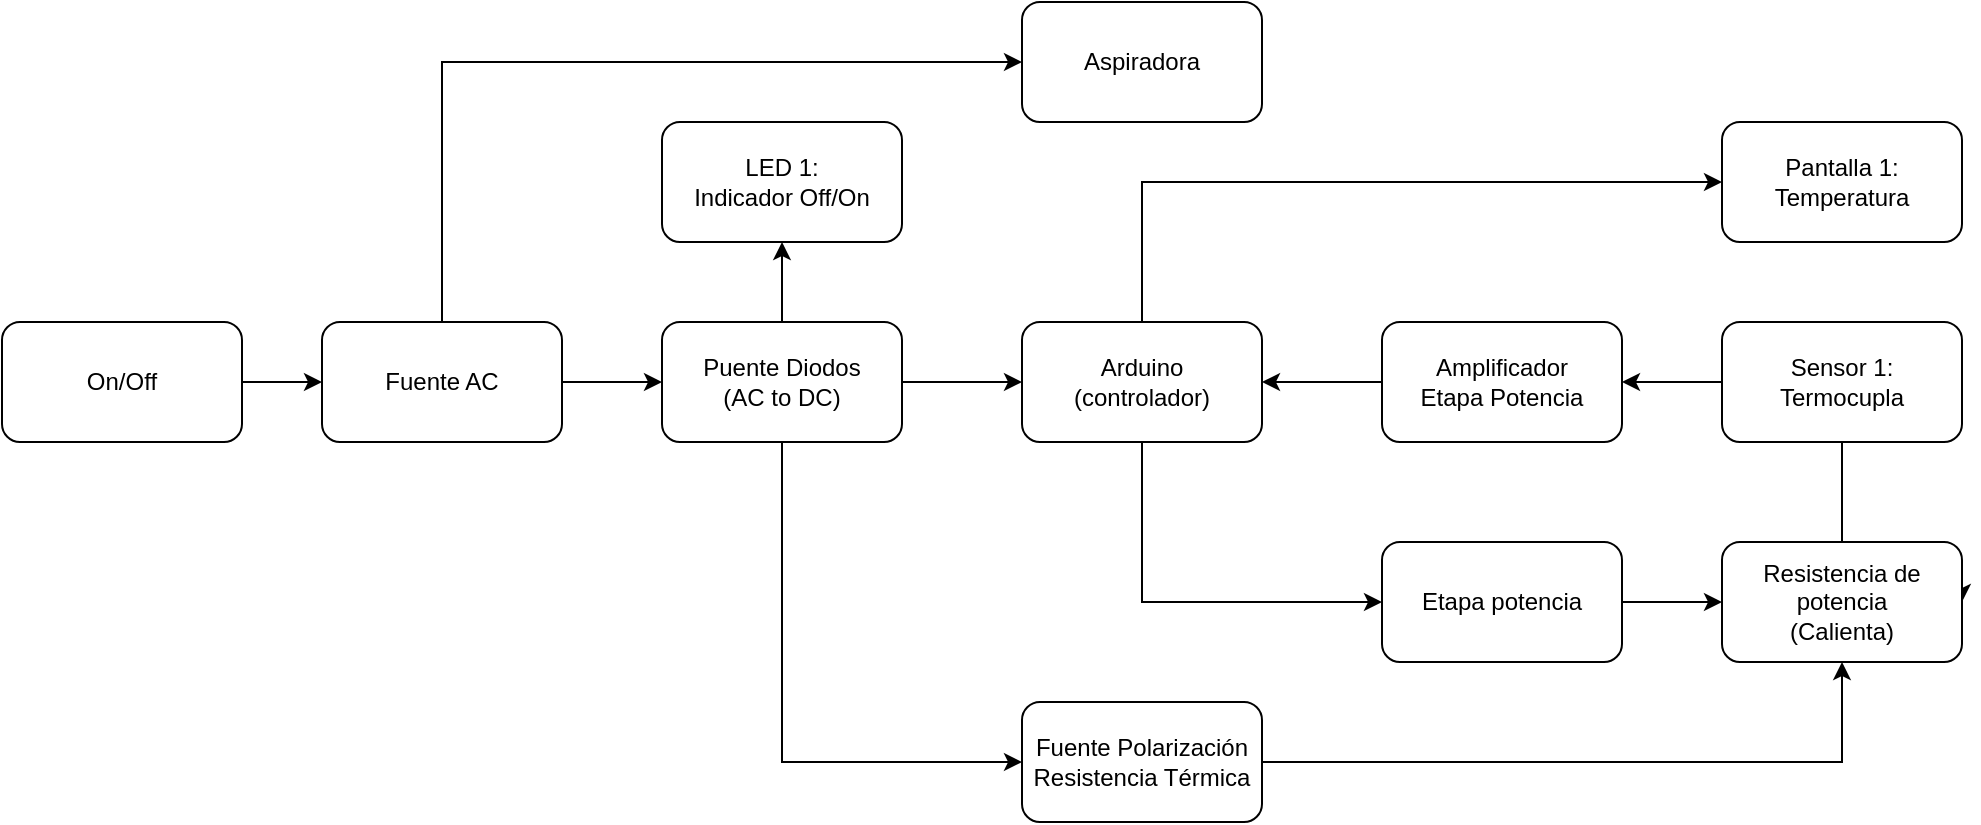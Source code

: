 <mxfile version="24.8.6">
  <diagram name="Página-1" id="yNcpjdk3RDNo13DC7Str">
    <mxGraphModel dx="1894" dy="438" grid="1" gridSize="10" guides="1" tooltips="1" connect="1" arrows="1" fold="1" page="1" pageScale="1" pageWidth="827" pageHeight="1169" math="0" shadow="0">
      <root>
        <mxCell id="0" />
        <mxCell id="1" parent="0" />
        <mxCell id="Ge8NZZEA4h7eeyGSVmn_-25" value="" style="edgeStyle=orthogonalEdgeStyle;rounded=0;orthogonalLoop=1;jettySize=auto;html=1;" edge="1" parent="1" source="Ge8NZZEA4h7eeyGSVmn_-1" target="Ge8NZZEA4h7eeyGSVmn_-16">
          <mxGeometry relative="1" as="geometry" />
        </mxCell>
        <mxCell id="Ge8NZZEA4h7eeyGSVmn_-1" value="Fuente Polarización Resistencia Térmica" style="rounded=1;whiteSpace=wrap;html=1;" vertex="1" parent="1">
          <mxGeometry x="480" y="400" width="120" height="60" as="geometry" />
        </mxCell>
        <mxCell id="Ge8NZZEA4h7eeyGSVmn_-6" style="edgeStyle=orthogonalEdgeStyle;rounded=0;orthogonalLoop=1;jettySize=auto;html=1;exitX=1;exitY=0.5;exitDx=0;exitDy=0;entryX=0;entryY=0.5;entryDx=0;entryDy=0;" edge="1" parent="1" source="Ge8NZZEA4h7eeyGSVmn_-2" target="Ge8NZZEA4h7eeyGSVmn_-3">
          <mxGeometry relative="1" as="geometry" />
        </mxCell>
        <mxCell id="Ge8NZZEA4h7eeyGSVmn_-12" style="edgeStyle=orthogonalEdgeStyle;rounded=0;orthogonalLoop=1;jettySize=auto;html=1;entryX=0;entryY=0.5;entryDx=0;entryDy=0;exitX=0.5;exitY=1;exitDx=0;exitDy=0;" edge="1" parent="1" source="Ge8NZZEA4h7eeyGSVmn_-3" target="Ge8NZZEA4h7eeyGSVmn_-1">
          <mxGeometry relative="1" as="geometry">
            <Array as="points">
              <mxPoint x="360" y="430" />
            </Array>
          </mxGeometry>
        </mxCell>
        <mxCell id="Ge8NZZEA4h7eeyGSVmn_-14" style="edgeStyle=orthogonalEdgeStyle;rounded=0;orthogonalLoop=1;jettySize=auto;html=1;entryX=0;entryY=0.5;entryDx=0;entryDy=0;" edge="1" parent="1" source="Ge8NZZEA4h7eeyGSVmn_-2" target="Ge8NZZEA4h7eeyGSVmn_-5">
          <mxGeometry relative="1" as="geometry">
            <Array as="points">
              <mxPoint x="190" y="80" />
            </Array>
          </mxGeometry>
        </mxCell>
        <mxCell id="Ge8NZZEA4h7eeyGSVmn_-2" value="Fuente AC" style="rounded=1;whiteSpace=wrap;html=1;" vertex="1" parent="1">
          <mxGeometry x="130" y="210" width="120" height="60" as="geometry" />
        </mxCell>
        <mxCell id="Ge8NZZEA4h7eeyGSVmn_-7" value="" style="edgeStyle=orthogonalEdgeStyle;rounded=0;orthogonalLoop=1;jettySize=auto;html=1;" edge="1" parent="1" source="Ge8NZZEA4h7eeyGSVmn_-3" target="Ge8NZZEA4h7eeyGSVmn_-4">
          <mxGeometry relative="1" as="geometry" />
        </mxCell>
        <mxCell id="Ge8NZZEA4h7eeyGSVmn_-30" value="" style="edgeStyle=orthogonalEdgeStyle;rounded=0;orthogonalLoop=1;jettySize=auto;html=1;" edge="1" parent="1" source="Ge8NZZEA4h7eeyGSVmn_-3" target="Ge8NZZEA4h7eeyGSVmn_-29">
          <mxGeometry relative="1" as="geometry" />
        </mxCell>
        <mxCell id="Ge8NZZEA4h7eeyGSVmn_-3" value="Puente Diodos&lt;div&gt;(AC to DC)&lt;/div&gt;" style="rounded=1;whiteSpace=wrap;html=1;" vertex="1" parent="1">
          <mxGeometry x="300" y="210" width="120" height="60" as="geometry" />
        </mxCell>
        <mxCell id="Ge8NZZEA4h7eeyGSVmn_-23" value="" style="edgeStyle=orthogonalEdgeStyle;rounded=0;orthogonalLoop=1;jettySize=auto;html=1;" edge="1" parent="1" source="Ge8NZZEA4h7eeyGSVmn_-4" target="Ge8NZZEA4h7eeyGSVmn_-22">
          <mxGeometry relative="1" as="geometry">
            <Array as="points">
              <mxPoint x="540" y="350" />
            </Array>
          </mxGeometry>
        </mxCell>
        <mxCell id="Ge8NZZEA4h7eeyGSVmn_-31" style="edgeStyle=orthogonalEdgeStyle;rounded=0;orthogonalLoop=1;jettySize=auto;html=1;entryX=0;entryY=0.5;entryDx=0;entryDy=0;" edge="1" parent="1" source="Ge8NZZEA4h7eeyGSVmn_-4" target="Ge8NZZEA4h7eeyGSVmn_-28">
          <mxGeometry relative="1" as="geometry">
            <Array as="points">
              <mxPoint x="540" y="140" />
            </Array>
          </mxGeometry>
        </mxCell>
        <mxCell id="Ge8NZZEA4h7eeyGSVmn_-4" value="Arduino&lt;div&gt;(controlador)&lt;/div&gt;" style="rounded=1;whiteSpace=wrap;html=1;" vertex="1" parent="1">
          <mxGeometry x="480" y="210" width="120" height="60" as="geometry" />
        </mxCell>
        <mxCell id="Ge8NZZEA4h7eeyGSVmn_-5" value="Aspiradora" style="rounded=1;whiteSpace=wrap;html=1;" vertex="1" parent="1">
          <mxGeometry x="480" y="50" width="120" height="60" as="geometry" />
        </mxCell>
        <mxCell id="Ge8NZZEA4h7eeyGSVmn_-18" value="" style="edgeStyle=orthogonalEdgeStyle;rounded=0;orthogonalLoop=1;jettySize=auto;html=1;" edge="1" parent="1" source="Ge8NZZEA4h7eeyGSVmn_-15" target="Ge8NZZEA4h7eeyGSVmn_-17">
          <mxGeometry relative="1" as="geometry" />
        </mxCell>
        <mxCell id="Ge8NZZEA4h7eeyGSVmn_-21" style="edgeStyle=orthogonalEdgeStyle;rounded=0;orthogonalLoop=1;jettySize=auto;html=1;entryX=1;entryY=0.5;entryDx=0;entryDy=0;" edge="1" parent="1" source="Ge8NZZEA4h7eeyGSVmn_-15" target="Ge8NZZEA4h7eeyGSVmn_-16">
          <mxGeometry relative="1" as="geometry">
            <Array as="points">
              <mxPoint x="890" y="340" />
            </Array>
          </mxGeometry>
        </mxCell>
        <mxCell id="Ge8NZZEA4h7eeyGSVmn_-15" value="&lt;div&gt;Sensor 1:&lt;/div&gt;Termocupla" style="rounded=1;whiteSpace=wrap;html=1;" vertex="1" parent="1">
          <mxGeometry x="830" y="210" width="120" height="60" as="geometry" />
        </mxCell>
        <mxCell id="Ge8NZZEA4h7eeyGSVmn_-16" value="Resistencia de potencia&lt;div&gt;(Calienta)&lt;/div&gt;" style="rounded=1;whiteSpace=wrap;html=1;" vertex="1" parent="1">
          <mxGeometry x="830" y="320" width="120" height="60" as="geometry" />
        </mxCell>
        <mxCell id="Ge8NZZEA4h7eeyGSVmn_-19" value="" style="edgeStyle=orthogonalEdgeStyle;rounded=0;orthogonalLoop=1;jettySize=auto;html=1;" edge="1" parent="1" source="Ge8NZZEA4h7eeyGSVmn_-17" target="Ge8NZZEA4h7eeyGSVmn_-4">
          <mxGeometry relative="1" as="geometry" />
        </mxCell>
        <mxCell id="Ge8NZZEA4h7eeyGSVmn_-17" value="Amplificador&lt;div&gt;Etapa Potencia&lt;/div&gt;" style="rounded=1;whiteSpace=wrap;html=1;" vertex="1" parent="1">
          <mxGeometry x="660" y="210" width="120" height="60" as="geometry" />
        </mxCell>
        <mxCell id="Ge8NZZEA4h7eeyGSVmn_-24" value="" style="edgeStyle=orthogonalEdgeStyle;rounded=0;orthogonalLoop=1;jettySize=auto;html=1;" edge="1" parent="1" source="Ge8NZZEA4h7eeyGSVmn_-22" target="Ge8NZZEA4h7eeyGSVmn_-16">
          <mxGeometry relative="1" as="geometry" />
        </mxCell>
        <mxCell id="Ge8NZZEA4h7eeyGSVmn_-22" value="Etapa potencia" style="rounded=1;whiteSpace=wrap;html=1;" vertex="1" parent="1">
          <mxGeometry x="660" y="320" width="120" height="60" as="geometry" />
        </mxCell>
        <mxCell id="Ge8NZZEA4h7eeyGSVmn_-27" value="" style="edgeStyle=orthogonalEdgeStyle;rounded=0;orthogonalLoop=1;jettySize=auto;html=1;" edge="1" parent="1" source="Ge8NZZEA4h7eeyGSVmn_-26" target="Ge8NZZEA4h7eeyGSVmn_-2">
          <mxGeometry relative="1" as="geometry" />
        </mxCell>
        <mxCell id="Ge8NZZEA4h7eeyGSVmn_-26" value="On/Off" style="rounded=1;whiteSpace=wrap;html=1;" vertex="1" parent="1">
          <mxGeometry x="-30" y="210" width="120" height="60" as="geometry" />
        </mxCell>
        <mxCell id="Ge8NZZEA4h7eeyGSVmn_-28" value="Pantalla 1:&lt;div&gt;Temperatura&lt;/div&gt;" style="rounded=1;whiteSpace=wrap;html=1;" vertex="1" parent="1">
          <mxGeometry x="830" y="110" width="120" height="60" as="geometry" />
        </mxCell>
        <mxCell id="Ge8NZZEA4h7eeyGSVmn_-29" value="&lt;div&gt;LED 1:&lt;/div&gt;Indicador Off/On" style="rounded=1;whiteSpace=wrap;html=1;" vertex="1" parent="1">
          <mxGeometry x="300" y="110" width="120" height="60" as="geometry" />
        </mxCell>
      </root>
    </mxGraphModel>
  </diagram>
</mxfile>

